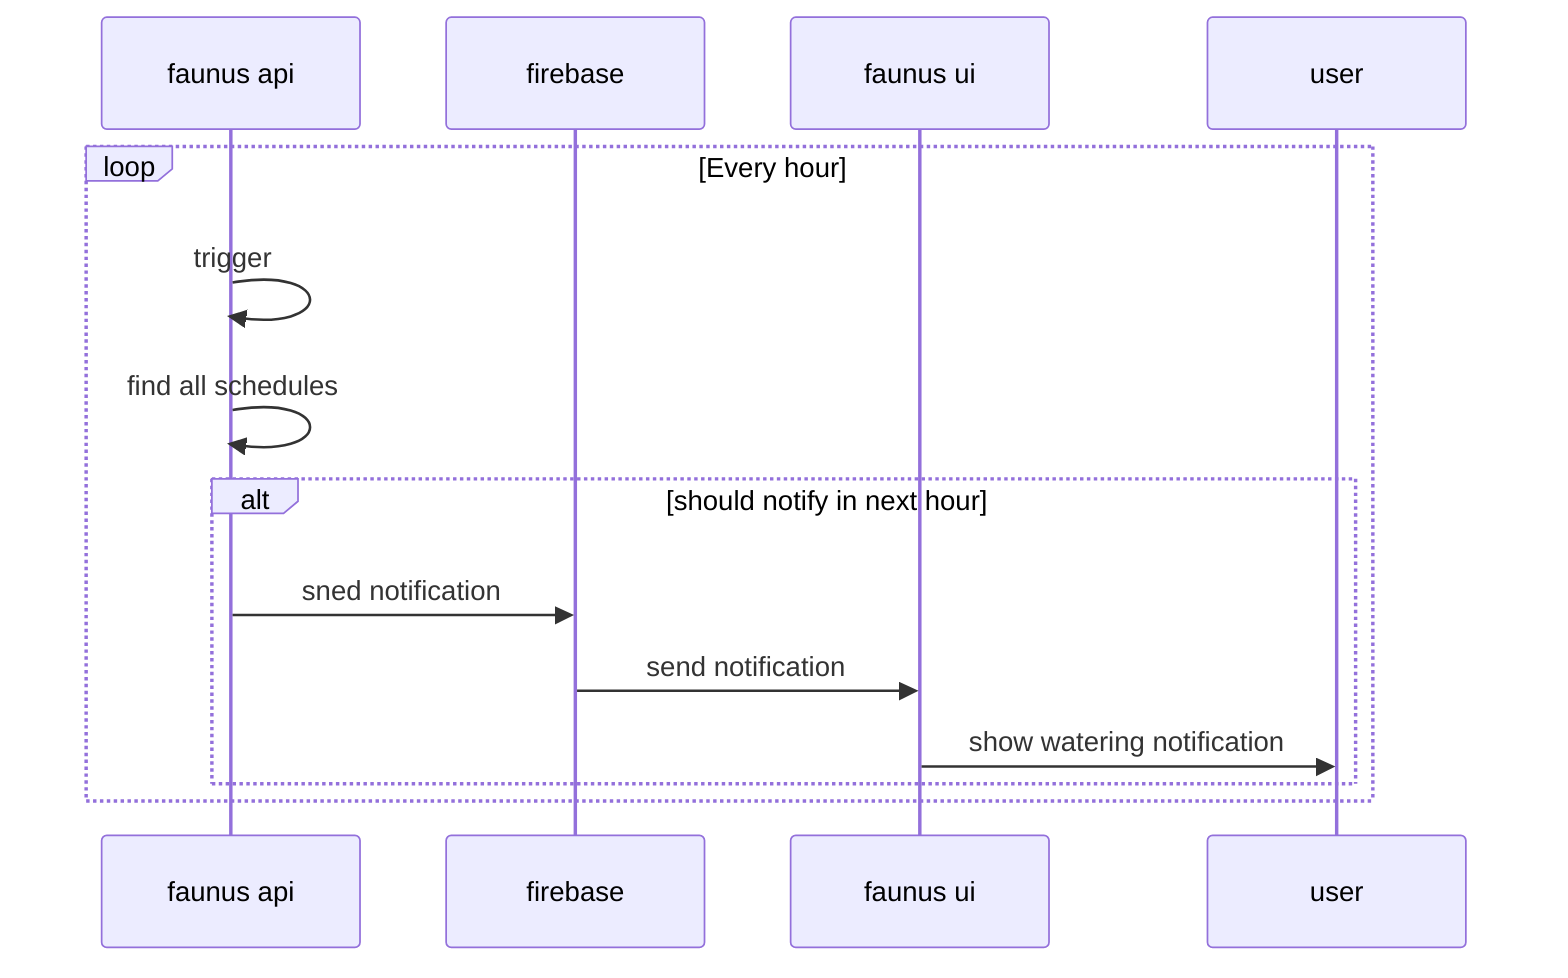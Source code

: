 sequenceDiagram
    loop Every hour
        faunus api->>faunus api: trigger
        faunus api->>faunus api: find all schedules
        alt should notify in next hour
        faunus api->>firebase: sned notification
        firebase->>faunus ui: send notification
        faunus ui->>user: show watering notification
        end
    end